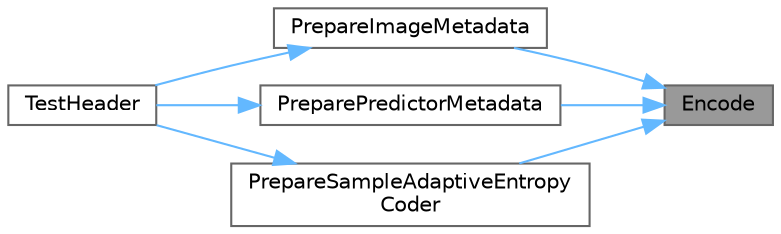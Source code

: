 digraph "Encode"
{
 // LATEX_PDF_SIZE
  bgcolor="transparent";
  edge [fontname=Helvetica,fontsize=10,labelfontname=Helvetica,labelfontsize=10];
  node [fontname=Helvetica,fontsize=10,shape=box,height=0.2,width=0.4];
  rankdir="RL";
  Node1 [id="Node000001",label="Encode",height=0.2,width=0.4,color="gray40", fillcolor="grey60", style="filled", fontcolor="black",tooltip=" "];
  Node1 -> Node2 [id="edge13_Node000001_Node000002",dir="back",color="steelblue1",style="solid",tooltip=" "];
  Node2 [id="Node000002",label="PrepareImageMetadata",height=0.2,width=0.4,color="grey40", fillcolor="white", style="filled",URL="$dc/d50/a00332.html#ac726367a97f26d89d0e2a44763f43448",tooltip=" "];
  Node2 -> Node3 [id="edge14_Node000002_Node000003",dir="back",color="steelblue1",style="solid",tooltip=" "];
  Node3 [id="Node000003",label="TestHeader",height=0.2,width=0.4,color="grey40", fillcolor="white", style="filled",URL="$d3/d07/a00305.html#a7c0526eafc78103d6067815877e28fe8",tooltip=" "];
  Node1 -> Node4 [id="edge15_Node000001_Node000004",dir="back",color="steelblue1",style="solid",tooltip=" "];
  Node4 [id="Node000004",label="PreparePredictorMetadata",height=0.2,width=0.4,color="grey40", fillcolor="white", style="filled",URL="$dc/d50/a00332.html#abab4192db36e8577c377efd110ff5efc",tooltip=" "];
  Node4 -> Node3 [id="edge16_Node000004_Node000003",dir="back",color="steelblue1",style="solid",tooltip=" "];
  Node1 -> Node5 [id="edge17_Node000001_Node000005",dir="back",color="steelblue1",style="solid",tooltip=" "];
  Node5 [id="Node000005",label="PrepareSampleAdaptiveEntropy\lCoder",height=0.2,width=0.4,color="grey40", fillcolor="white", style="filled",URL="$dc/d50/a00332.html#a90788cfb0ad28f5bc9b0cd67d0a2b52e",tooltip=" "];
  Node5 -> Node3 [id="edge18_Node000005_Node000003",dir="back",color="steelblue1",style="solid",tooltip=" "];
}
